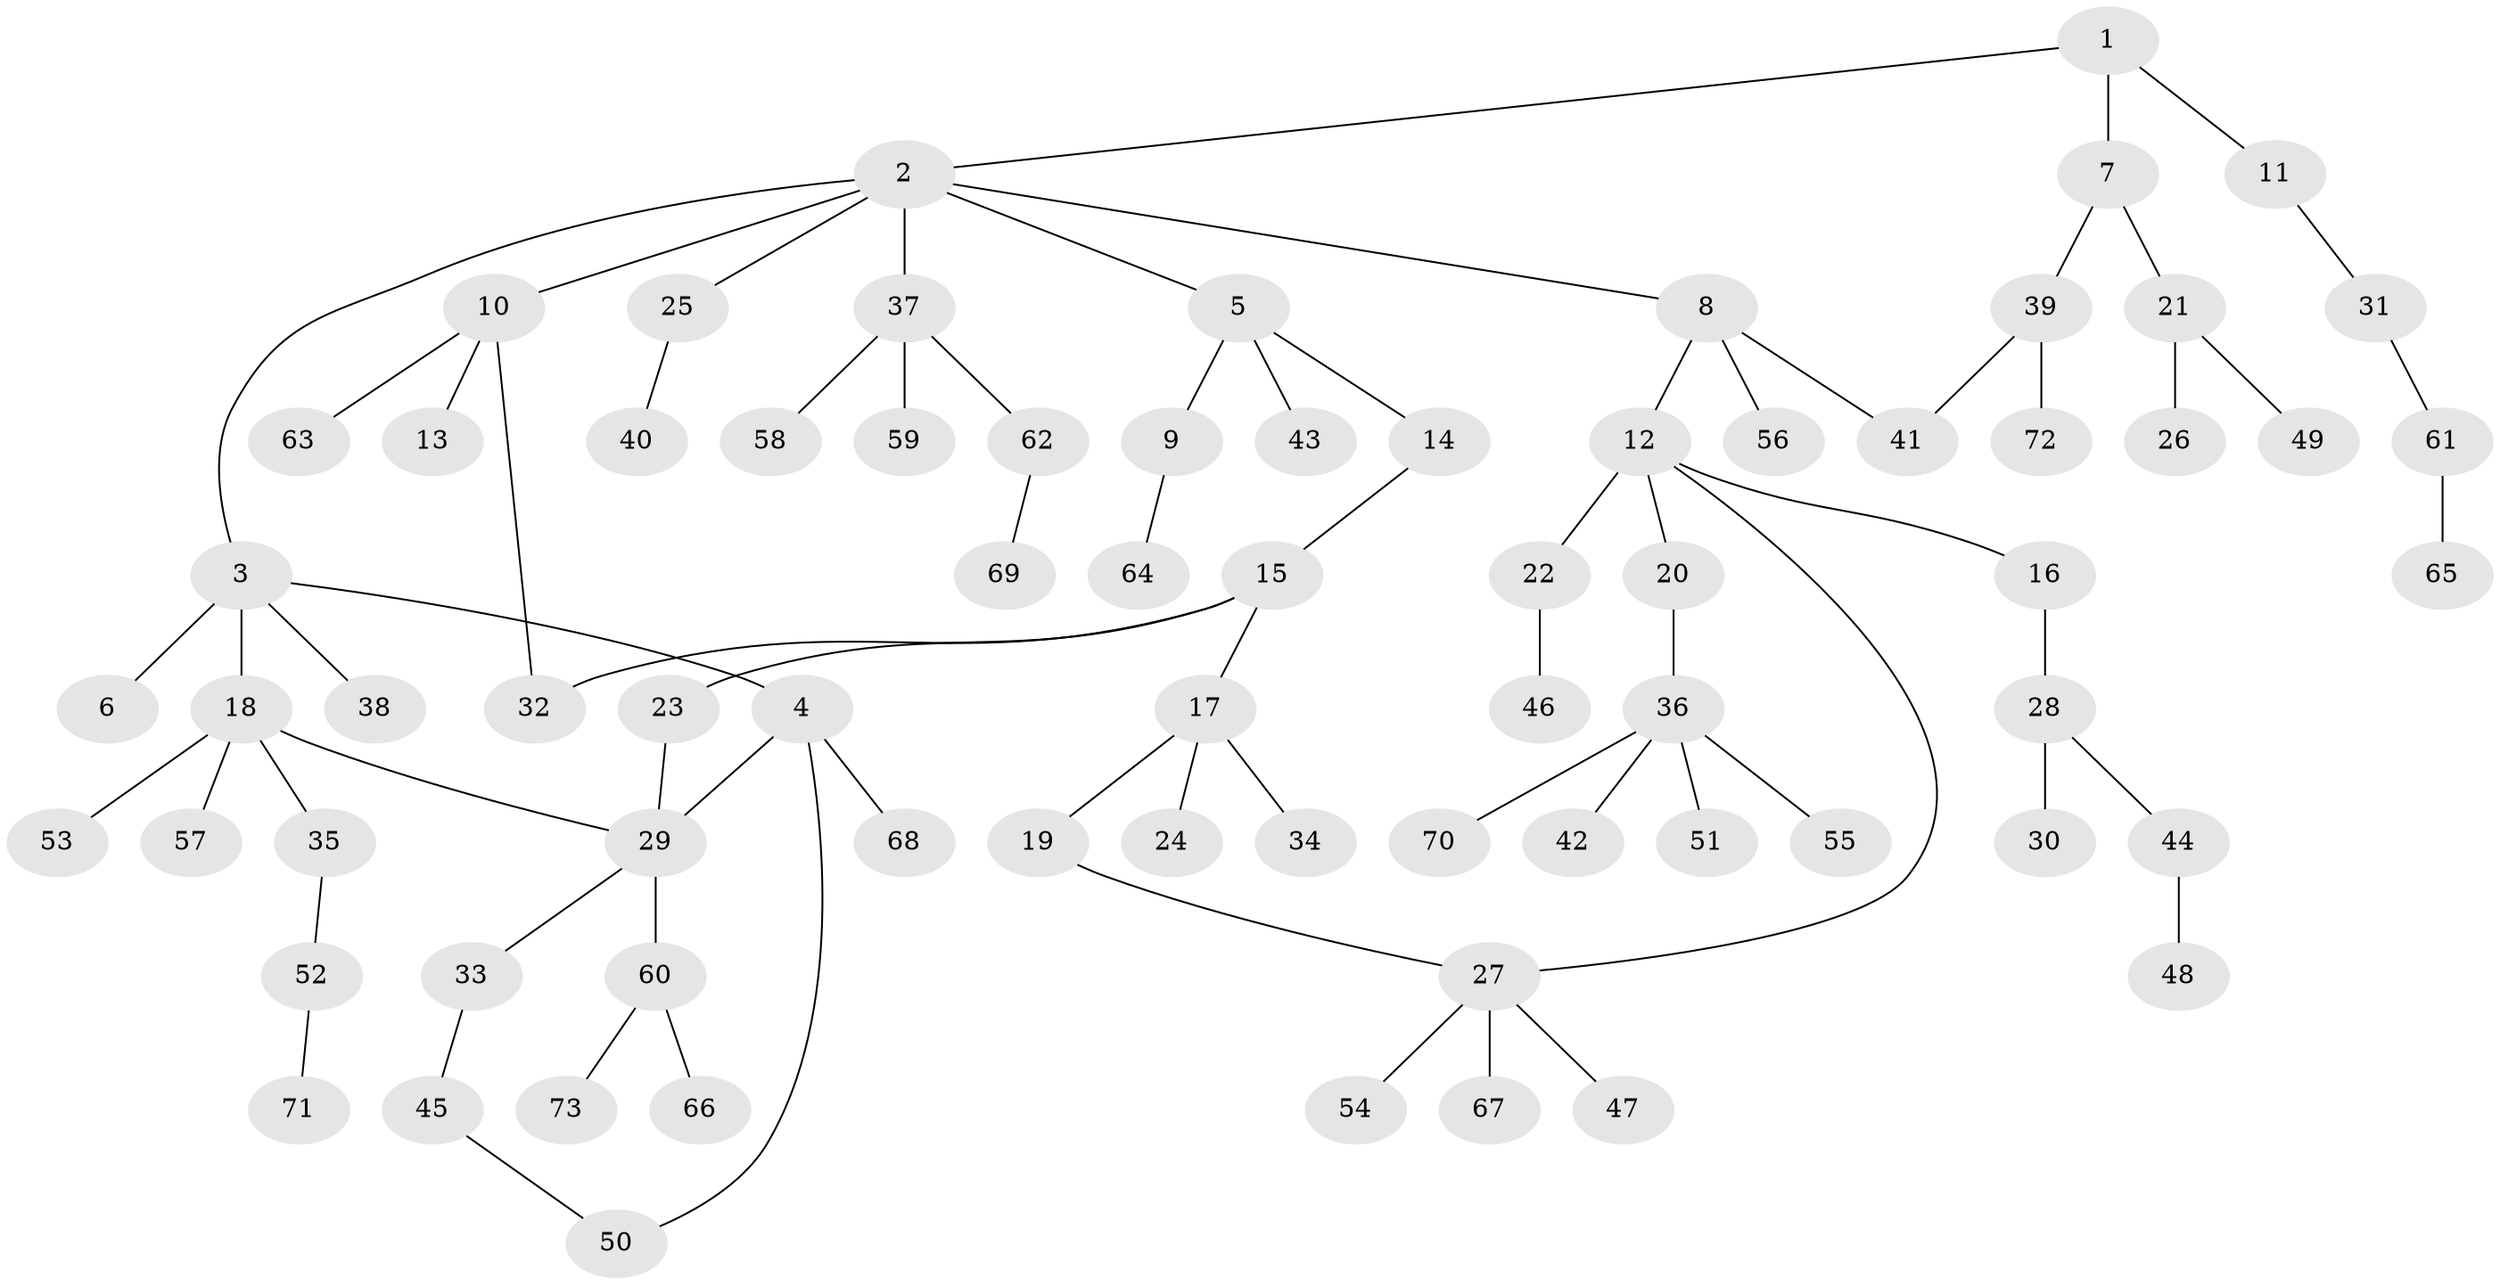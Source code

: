 // Generated by graph-tools (version 1.1) at 2025/00/03/09/25 03:00:58]
// undirected, 73 vertices, 78 edges
graph export_dot {
graph [start="1"]
  node [color=gray90,style=filled];
  1;
  2;
  3;
  4;
  5;
  6;
  7;
  8;
  9;
  10;
  11;
  12;
  13;
  14;
  15;
  16;
  17;
  18;
  19;
  20;
  21;
  22;
  23;
  24;
  25;
  26;
  27;
  28;
  29;
  30;
  31;
  32;
  33;
  34;
  35;
  36;
  37;
  38;
  39;
  40;
  41;
  42;
  43;
  44;
  45;
  46;
  47;
  48;
  49;
  50;
  51;
  52;
  53;
  54;
  55;
  56;
  57;
  58;
  59;
  60;
  61;
  62;
  63;
  64;
  65;
  66;
  67;
  68;
  69;
  70;
  71;
  72;
  73;
  1 -- 2;
  1 -- 7;
  1 -- 11;
  2 -- 3;
  2 -- 5;
  2 -- 8;
  2 -- 10;
  2 -- 25;
  2 -- 37;
  3 -- 4;
  3 -- 6;
  3 -- 18;
  3 -- 38;
  4 -- 50;
  4 -- 68;
  4 -- 29;
  5 -- 9;
  5 -- 14;
  5 -- 43;
  7 -- 21;
  7 -- 39;
  8 -- 12;
  8 -- 41;
  8 -- 56;
  9 -- 64;
  10 -- 13;
  10 -- 32;
  10 -- 63;
  11 -- 31;
  12 -- 16;
  12 -- 20;
  12 -- 22;
  12 -- 27;
  14 -- 15;
  15 -- 17;
  15 -- 23;
  15 -- 32;
  16 -- 28;
  17 -- 19;
  17 -- 24;
  17 -- 34;
  18 -- 35;
  18 -- 53;
  18 -- 57;
  18 -- 29;
  19 -- 27;
  20 -- 36;
  21 -- 26;
  21 -- 49;
  22 -- 46;
  23 -- 29;
  25 -- 40;
  27 -- 47;
  27 -- 54;
  27 -- 67;
  28 -- 30;
  28 -- 44;
  29 -- 33;
  29 -- 60;
  31 -- 61;
  33 -- 45;
  35 -- 52;
  36 -- 42;
  36 -- 51;
  36 -- 55;
  36 -- 70;
  37 -- 58;
  37 -- 59;
  37 -- 62;
  39 -- 72;
  39 -- 41;
  44 -- 48;
  45 -- 50;
  52 -- 71;
  60 -- 66;
  60 -- 73;
  61 -- 65;
  62 -- 69;
}
